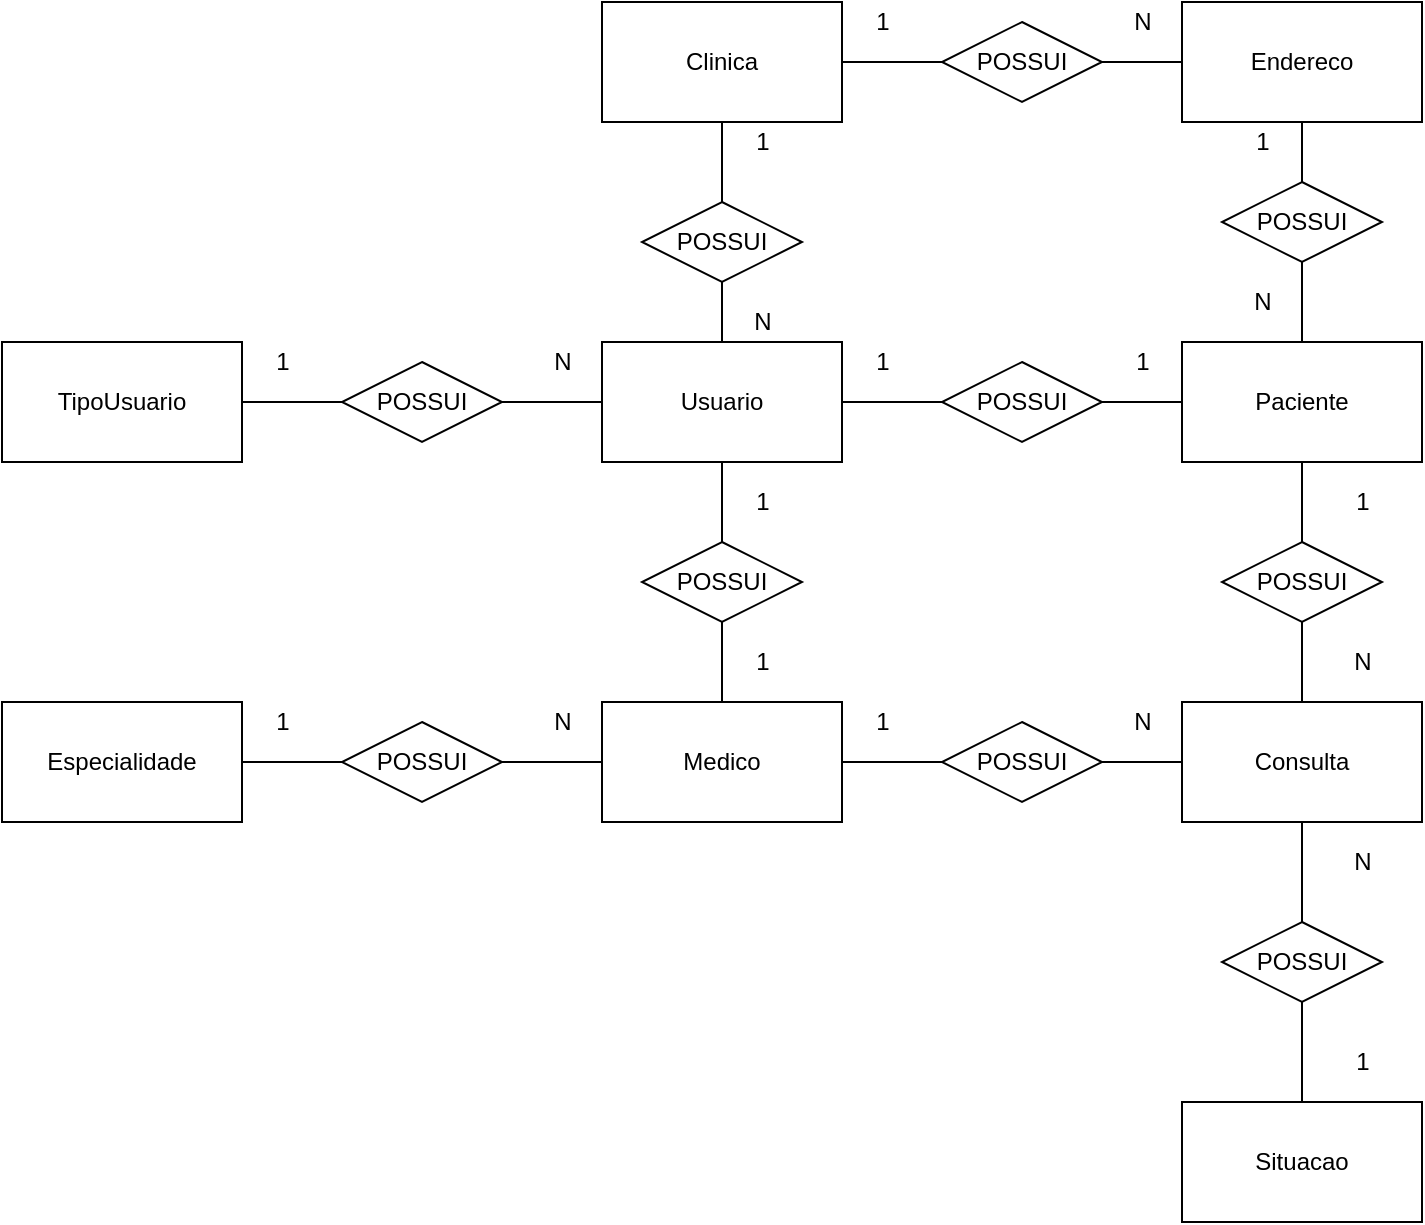 <mxfile version="12.9.14" type="device" pages="2"><diagram id="K48aJAvUoYO4O04PB2SY" name="Conceitual"><mxGraphModel dx="868" dy="450" grid="1" gridSize="10" guides="1" tooltips="1" connect="1" arrows="1" fold="1" page="1" pageScale="1" pageWidth="827" pageHeight="1169" math="0" shadow="0"><root><mxCell id="0"/><mxCell id="1" parent="0"/><mxCell id="3kRGcRhgPBOJPUCJjJ43-25" value="" style="edgeStyle=orthogonalEdgeStyle;rounded=0;orthogonalLoop=1;jettySize=auto;html=1;endArrow=none;endFill=0;" parent="1" source="UtVYDfnkiscIZYgekCT1-1" target="3kRGcRhgPBOJPUCJjJ43-24" edge="1"><mxGeometry relative="1" as="geometry"/></mxCell><mxCell id="UtVYDfnkiscIZYgekCT1-1" value="TipoUsuario" style="rounded=0;whiteSpace=wrap;html=1;" parent="1" vertex="1"><mxGeometry x="40" y="210" width="120" height="60" as="geometry"/></mxCell><mxCell id="3kRGcRhgPBOJPUCJjJ43-39" value="" style="edgeStyle=orthogonalEdgeStyle;rounded=0;orthogonalLoop=1;jettySize=auto;html=1;endArrow=none;endFill=0;" parent="1" source="3kRGcRhgPBOJPUCJjJ43-1" target="3kRGcRhgPBOJPUCJjJ43-38" edge="1"><mxGeometry relative="1" as="geometry"/></mxCell><mxCell id="3kRGcRhgPBOJPUCJjJ43-1" value="Paciente" style="rounded=0;whiteSpace=wrap;html=1;" parent="1" vertex="1"><mxGeometry x="630" y="210" width="120" height="60" as="geometry"/></mxCell><mxCell id="3kRGcRhgPBOJPUCJjJ43-34" value="" style="edgeStyle=orthogonalEdgeStyle;rounded=0;orthogonalLoop=1;jettySize=auto;html=1;endArrow=none;endFill=0;" parent="1" source="3kRGcRhgPBOJPUCJjJ43-2" target="3kRGcRhgPBOJPUCJjJ43-3" edge="1"><mxGeometry relative="1" as="geometry"/></mxCell><mxCell id="3kRGcRhgPBOJPUCJjJ43-36" value="" style="edgeStyle=orthogonalEdgeStyle;rounded=0;orthogonalLoop=1;jettySize=auto;html=1;endArrow=none;endFill=0;" parent="1" source="3kRGcRhgPBOJPUCJjJ43-2" target="3kRGcRhgPBOJPUCJjJ43-9" edge="1"><mxGeometry relative="1" as="geometry"/></mxCell><mxCell id="3kRGcRhgPBOJPUCJjJ43-2" value="Medico" style="rounded=0;whiteSpace=wrap;html=1;" parent="1" vertex="1"><mxGeometry x="340" y="390" width="120" height="60" as="geometry"/></mxCell><mxCell id="3kRGcRhgPBOJPUCJjJ43-35" value="" style="edgeStyle=orthogonalEdgeStyle;rounded=0;orthogonalLoop=1;jettySize=auto;html=1;endArrow=none;endFill=0;" parent="1" source="3kRGcRhgPBOJPUCJjJ43-3" target="3kRGcRhgPBOJPUCJjJ43-33" edge="1"><mxGeometry relative="1" as="geometry"/></mxCell><mxCell id="3kRGcRhgPBOJPUCJjJ43-3" value="POSSUI" style="rhombus;whiteSpace=wrap;html=1;" parent="1" vertex="1"><mxGeometry x="210" y="400" width="80" height="40" as="geometry"/></mxCell><mxCell id="3kRGcRhgPBOJPUCJjJ43-37" value="" style="edgeStyle=orthogonalEdgeStyle;rounded=0;orthogonalLoop=1;jettySize=auto;html=1;endArrow=none;endFill=0;" parent="1" source="3kRGcRhgPBOJPUCJjJ43-7" target="3kRGcRhgPBOJPUCJjJ43-9" edge="1"><mxGeometry relative="1" as="geometry"/></mxCell><mxCell id="3kRGcRhgPBOJPUCJjJ43-41" value="" style="edgeStyle=orthogonalEdgeStyle;rounded=0;orthogonalLoop=1;jettySize=auto;html=1;endArrow=none;endFill=0;" parent="1" source="3kRGcRhgPBOJPUCJjJ43-7" edge="1"><mxGeometry relative="1" as="geometry"><mxPoint x="690" y="300" as="targetPoint"/></mxGeometry></mxCell><mxCell id="vITaibtj5hEZFweblAMb-3" value="" style="edgeStyle=orthogonalEdgeStyle;rounded=0;orthogonalLoop=1;jettySize=auto;html=1;endArrow=none;endFill=0;" parent="1" source="3kRGcRhgPBOJPUCJjJ43-7" target="vITaibtj5hEZFweblAMb-2" edge="1"><mxGeometry relative="1" as="geometry"/></mxCell><mxCell id="3kRGcRhgPBOJPUCJjJ43-7" value="Consulta" style="rounded=0;whiteSpace=wrap;html=1;" parent="1" vertex="1"><mxGeometry x="630" y="390" width="120" height="60" as="geometry"/></mxCell><mxCell id="3kRGcRhgPBOJPUCJjJ43-9" value="POSSUI" style="rhombus;whiteSpace=wrap;html=1;" parent="1" vertex="1"><mxGeometry x="510" y="400" width="80" height="40" as="geometry"/></mxCell><mxCell id="3kRGcRhgPBOJPUCJjJ43-21" value="" style="edgeStyle=orthogonalEdgeStyle;rounded=0;orthogonalLoop=1;jettySize=auto;html=1;endArrow=none;endFill=0;" parent="1" source="3kRGcRhgPBOJPUCJjJ43-14" edge="1"><mxGeometry relative="1" as="geometry"><mxPoint x="400" y="130" as="targetPoint"/></mxGeometry></mxCell><mxCell id="3kRGcRhgPBOJPUCJjJ43-28" value="" style="edgeStyle=orthogonalEdgeStyle;rounded=0;orthogonalLoop=1;jettySize=auto;html=1;endArrow=none;endFill=0;" parent="1" source="3kRGcRhgPBOJPUCJjJ43-14" target="3kRGcRhgPBOJPUCJjJ43-27" edge="1"><mxGeometry relative="1" as="geometry"/></mxCell><mxCell id="3kRGcRhgPBOJPUCJjJ43-31" value="" style="edgeStyle=orthogonalEdgeStyle;rounded=0;orthogonalLoop=1;jettySize=auto;html=1;endArrow=none;endFill=0;" parent="1" source="3kRGcRhgPBOJPUCJjJ43-14" target="3kRGcRhgPBOJPUCJjJ43-30" edge="1"><mxGeometry relative="1" as="geometry"/></mxCell><mxCell id="3kRGcRhgPBOJPUCJjJ43-14" value="Usuario" style="rounded=0;whiteSpace=wrap;html=1;" parent="1" vertex="1"><mxGeometry x="340" y="210" width="120" height="60" as="geometry"/></mxCell><mxCell id="3kRGcRhgPBOJPUCJjJ43-19" value="" style="edgeStyle=orthogonalEdgeStyle;rounded=0;orthogonalLoop=1;jettySize=auto;html=1;endArrow=none;endFill=0;" parent="1" source="3kRGcRhgPBOJPUCJjJ43-15" target="3kRGcRhgPBOJPUCJjJ43-18" edge="1"><mxGeometry relative="1" as="geometry"/></mxCell><mxCell id="mLI0YstECZHMYzBbvXNO-4" value="" style="edgeStyle=orthogonalEdgeStyle;rounded=0;orthogonalLoop=1;jettySize=auto;html=1;endArrow=none;endFill=0;" parent="1" source="3kRGcRhgPBOJPUCJjJ43-15" target="mLI0YstECZHMYzBbvXNO-3" edge="1"><mxGeometry relative="1" as="geometry"/></mxCell><mxCell id="3kRGcRhgPBOJPUCJjJ43-15" value="Clinica" style="rounded=0;whiteSpace=wrap;html=1;" parent="1" vertex="1"><mxGeometry x="340" y="40" width="120" height="60" as="geometry"/></mxCell><mxCell id="3kRGcRhgPBOJPUCJjJ43-18" value="POSSUI" style="rhombus;whiteSpace=wrap;html=1;" parent="1" vertex="1"><mxGeometry x="360" y="140" width="80" height="40" as="geometry"/></mxCell><mxCell id="3kRGcRhgPBOJPUCJjJ43-22" value="1" style="text;html=1;align=center;verticalAlign=middle;resizable=0;points=[];autosize=1;" parent="1" vertex="1"><mxGeometry x="410" y="100" width="20" height="20" as="geometry"/></mxCell><mxCell id="3kRGcRhgPBOJPUCJjJ43-23" value="N" style="text;html=1;align=center;verticalAlign=middle;resizable=0;points=[];autosize=1;" parent="1" vertex="1"><mxGeometry x="410" y="190" width="20" height="20" as="geometry"/></mxCell><mxCell id="3kRGcRhgPBOJPUCJjJ43-26" value="" style="edgeStyle=orthogonalEdgeStyle;rounded=0;orthogonalLoop=1;jettySize=auto;html=1;endArrow=none;endFill=0;" parent="1" source="3kRGcRhgPBOJPUCJjJ43-24" target="3kRGcRhgPBOJPUCJjJ43-14" edge="1"><mxGeometry relative="1" as="geometry"/></mxCell><mxCell id="3kRGcRhgPBOJPUCJjJ43-24" value="POSSUI" style="rhombus;whiteSpace=wrap;html=1;" parent="1" vertex="1"><mxGeometry x="210" y="220" width="80" height="40" as="geometry"/></mxCell><mxCell id="3kRGcRhgPBOJPUCJjJ43-29" value="" style="edgeStyle=orthogonalEdgeStyle;rounded=0;orthogonalLoop=1;jettySize=auto;html=1;endArrow=none;endFill=0;" parent="1" source="3kRGcRhgPBOJPUCJjJ43-27" target="3kRGcRhgPBOJPUCJjJ43-2" edge="1"><mxGeometry relative="1" as="geometry"/></mxCell><mxCell id="3kRGcRhgPBOJPUCJjJ43-27" value="POSSUI" style="rhombus;whiteSpace=wrap;html=1;" parent="1" vertex="1"><mxGeometry x="360" y="310" width="80" height="40" as="geometry"/></mxCell><mxCell id="3kRGcRhgPBOJPUCJjJ43-32" value="" style="edgeStyle=orthogonalEdgeStyle;rounded=0;orthogonalLoop=1;jettySize=auto;html=1;endArrow=none;endFill=0;" parent="1" source="3kRGcRhgPBOJPUCJjJ43-30" target="3kRGcRhgPBOJPUCJjJ43-1" edge="1"><mxGeometry relative="1" as="geometry"/></mxCell><mxCell id="3kRGcRhgPBOJPUCJjJ43-30" value="POSSUI" style="rhombus;whiteSpace=wrap;html=1;" parent="1" vertex="1"><mxGeometry x="510" y="220" width="80" height="40" as="geometry"/></mxCell><mxCell id="3kRGcRhgPBOJPUCJjJ43-33" value="Especialidade" style="rounded=0;whiteSpace=wrap;html=1;" parent="1" vertex="1"><mxGeometry x="40" y="390" width="120" height="60" as="geometry"/></mxCell><mxCell id="3kRGcRhgPBOJPUCJjJ43-38" value="POSSUI" style="rhombus;whiteSpace=wrap;html=1;" parent="1" vertex="1"><mxGeometry x="650" y="310" width="80" height="40" as="geometry"/></mxCell><mxCell id="3kRGcRhgPBOJPUCJjJ43-42" value="1" style="text;html=1;align=center;verticalAlign=middle;resizable=0;points=[];autosize=1;" parent="1" vertex="1"><mxGeometry x="170" y="210" width="20" height="20" as="geometry"/></mxCell><mxCell id="3kRGcRhgPBOJPUCJjJ43-43" value="N" style="text;html=1;align=center;verticalAlign=middle;resizable=0;points=[];autosize=1;" parent="1" vertex="1"><mxGeometry x="310" y="210" width="20" height="20" as="geometry"/></mxCell><mxCell id="3kRGcRhgPBOJPUCJjJ43-44" value="1" style="text;html=1;align=center;verticalAlign=middle;resizable=0;points=[];autosize=1;" parent="1" vertex="1"><mxGeometry x="170" y="390" width="20" height="20" as="geometry"/></mxCell><mxCell id="3kRGcRhgPBOJPUCJjJ43-45" value="N" style="text;html=1;align=center;verticalAlign=middle;resizable=0;points=[];autosize=1;" parent="1" vertex="1"><mxGeometry x="310" y="390" width="20" height="20" as="geometry"/></mxCell><mxCell id="3kRGcRhgPBOJPUCJjJ43-46" value="1" style="text;html=1;align=center;verticalAlign=middle;resizable=0;points=[];autosize=1;" parent="1" vertex="1"><mxGeometry x="410" y="280" width="20" height="20" as="geometry"/></mxCell><mxCell id="3kRGcRhgPBOJPUCJjJ43-47" value="1" style="text;html=1;align=center;verticalAlign=middle;resizable=0;points=[];autosize=1;" parent="1" vertex="1"><mxGeometry x="600" y="210" width="20" height="20" as="geometry"/></mxCell><mxCell id="3kRGcRhgPBOJPUCJjJ43-48" value="1" style="text;html=1;align=center;verticalAlign=middle;resizable=0;points=[];autosize=1;" parent="1" vertex="1"><mxGeometry x="410" y="360" width="20" height="20" as="geometry"/></mxCell><mxCell id="3kRGcRhgPBOJPUCJjJ43-49" value="1" style="text;html=1;align=center;verticalAlign=middle;resizable=0;points=[];autosize=1;" parent="1" vertex="1"><mxGeometry x="470" y="390" width="20" height="20" as="geometry"/></mxCell><mxCell id="3kRGcRhgPBOJPUCJjJ43-50" value="N" style="text;html=1;align=center;verticalAlign=middle;resizable=0;points=[];autosize=1;" parent="1" vertex="1"><mxGeometry x="600" y="390" width="20" height="20" as="geometry"/></mxCell><mxCell id="3kRGcRhgPBOJPUCJjJ43-51" value="1" style="text;html=1;align=center;verticalAlign=middle;resizable=0;points=[];autosize=1;" parent="1" vertex="1"><mxGeometry x="470" y="210" width="20" height="20" as="geometry"/></mxCell><mxCell id="3kRGcRhgPBOJPUCJjJ43-52" value="1" style="text;html=1;align=center;verticalAlign=middle;resizable=0;points=[];autosize=1;" parent="1" vertex="1"><mxGeometry x="710" y="280" width="20" height="20" as="geometry"/></mxCell><mxCell id="3kRGcRhgPBOJPUCJjJ43-53" value="N" style="text;html=1;align=center;verticalAlign=middle;resizable=0;points=[];autosize=1;" parent="1" vertex="1"><mxGeometry x="710" y="360" width="20" height="20" as="geometry"/></mxCell><mxCell id="vITaibtj5hEZFweblAMb-1" value="Situacao" style="rounded=0;whiteSpace=wrap;html=1;" parent="1" vertex="1"><mxGeometry x="630" y="590" width="120" height="60" as="geometry"/></mxCell><mxCell id="vITaibtj5hEZFweblAMb-4" value="" style="edgeStyle=orthogonalEdgeStyle;rounded=0;orthogonalLoop=1;jettySize=auto;html=1;endArrow=none;endFill=0;" parent="1" source="vITaibtj5hEZFweblAMb-2" target="vITaibtj5hEZFweblAMb-1" edge="1"><mxGeometry relative="1" as="geometry"/></mxCell><mxCell id="vITaibtj5hEZFweblAMb-2" value="POSSUI" style="rhombus;whiteSpace=wrap;html=1;" parent="1" vertex="1"><mxGeometry x="650" y="500" width="80" height="40" as="geometry"/></mxCell><mxCell id="vITaibtj5hEZFweblAMb-5" value="1" style="text;html=1;align=center;verticalAlign=middle;resizable=0;points=[];autosize=1;" parent="1" vertex="1"><mxGeometry x="710" y="560" width="20" height="20" as="geometry"/></mxCell><mxCell id="vITaibtj5hEZFweblAMb-6" value="N" style="text;html=1;align=center;verticalAlign=middle;resizable=0;points=[];autosize=1;" parent="1" vertex="1"><mxGeometry x="710" y="460" width="20" height="20" as="geometry"/></mxCell><mxCell id="mLI0YstECZHMYzBbvXNO-5" value="" style="edgeStyle=orthogonalEdgeStyle;rounded=0;orthogonalLoop=1;jettySize=auto;html=1;endArrow=none;endFill=0;" parent="1" source="mLI0YstECZHMYzBbvXNO-1" target="mLI0YstECZHMYzBbvXNO-3" edge="1"><mxGeometry relative="1" as="geometry"/></mxCell><mxCell id="mLI0YstECZHMYzBbvXNO-7" value="" style="edgeStyle=orthogonalEdgeStyle;rounded=0;orthogonalLoop=1;jettySize=auto;html=1;endArrow=none;endFill=0;" parent="1" source="mLI0YstECZHMYzBbvXNO-1" edge="1"><mxGeometry relative="1" as="geometry"><mxPoint x="690" y="180" as="targetPoint"/></mxGeometry></mxCell><mxCell id="mLI0YstECZHMYzBbvXNO-1" value="Endereco" style="rounded=0;whiteSpace=wrap;html=1;" parent="1" vertex="1"><mxGeometry x="630" y="40" width="120" height="60" as="geometry"/></mxCell><mxCell id="mLI0YstECZHMYzBbvXNO-8" value="" style="edgeStyle=orthogonalEdgeStyle;rounded=0;orthogonalLoop=1;jettySize=auto;html=1;endArrow=none;endFill=0;" parent="1" source="mLI0YstECZHMYzBbvXNO-2" target="3kRGcRhgPBOJPUCJjJ43-1" edge="1"><mxGeometry relative="1" as="geometry"/></mxCell><mxCell id="mLI0YstECZHMYzBbvXNO-2" value="POSSUI" style="rhombus;whiteSpace=wrap;html=1;" parent="1" vertex="1"><mxGeometry x="650" y="130" width="80" height="40" as="geometry"/></mxCell><mxCell id="mLI0YstECZHMYzBbvXNO-3" value="POSSUI" style="rhombus;whiteSpace=wrap;html=1;" parent="1" vertex="1"><mxGeometry x="510" y="50" width="80" height="40" as="geometry"/></mxCell><mxCell id="mLI0YstECZHMYzBbvXNO-9" value="1" style="text;html=1;align=center;verticalAlign=middle;resizable=0;points=[];autosize=1;" parent="1" vertex="1"><mxGeometry x="470" y="40" width="20" height="20" as="geometry"/></mxCell><mxCell id="mLI0YstECZHMYzBbvXNO-10" value="N" style="text;html=1;align=center;verticalAlign=middle;resizable=0;points=[];autosize=1;" parent="1" vertex="1"><mxGeometry x="600" y="40" width="20" height="20" as="geometry"/></mxCell><mxCell id="mLI0YstECZHMYzBbvXNO-11" value="1" style="text;html=1;align=center;verticalAlign=middle;resizable=0;points=[];autosize=1;" parent="1" vertex="1"><mxGeometry x="660" y="100" width="20" height="20" as="geometry"/></mxCell><mxCell id="mLI0YstECZHMYzBbvXNO-12" value="N" style="text;html=1;align=center;verticalAlign=middle;resizable=0;points=[];autosize=1;" parent="1" vertex="1"><mxGeometry x="660" y="180" width="20" height="20" as="geometry"/></mxCell></root></mxGraphModel></diagram><diagram id="8m7ZlfTtqjZyplbw3wI1" name="Logico"><mxGraphModel dx="868" dy="450" grid="1" gridSize="10" guides="1" tooltips="1" connect="1" arrows="1" fold="1" page="1" pageScale="1" pageWidth="827" pageHeight="1169" math="0" shadow="0"><root><mxCell id="Yp0lkt85vlOk4beEO4SD-0"/><mxCell id="Yp0lkt85vlOk4beEO4SD-1" parent="Yp0lkt85vlOk4beEO4SD-0"/><mxCell id="Yp0lkt85vlOk4beEO4SD-2" value="TipoUsuario" style="swimlane;fontStyle=0;childLayout=stackLayout;horizontal=1;startSize=26;fillColor=#e0e0e0;horizontalStack=0;resizeParent=1;resizeParentMax=0;resizeLast=0;collapsible=1;marginBottom=0;swimlaneFillColor=#ffffff;align=center;fontSize=14;" parent="Yp0lkt85vlOk4beEO4SD-1" vertex="1"><mxGeometry x="40" y="80" width="186.88" height="92" as="geometry"/></mxCell><mxCell id="Yp0lkt85vlOk4beEO4SD-3" value="IdTipoUsuario (int)" style="shape=partialRectangle;top=0;left=0;right=0;bottom=1;align=left;verticalAlign=middle;fillColor=none;spacingLeft=34;spacingRight=4;overflow=hidden;rotatable=0;points=[[0,0.5],[1,0.5]];portConstraint=eastwest;dropTarget=0;fontStyle=5;fontSize=12;" parent="Yp0lkt85vlOk4beEO4SD-2" vertex="1"><mxGeometry y="26" width="186.88" height="30" as="geometry"/></mxCell><mxCell id="Yp0lkt85vlOk4beEO4SD-4" value="PK" style="shape=partialRectangle;top=0;left=0;bottom=0;fillColor=none;align=left;verticalAlign=middle;spacingLeft=4;spacingRight=4;overflow=hidden;rotatable=0;points=[];portConstraint=eastwest;part=1;fontSize=12;" parent="Yp0lkt85vlOk4beEO4SD-3" vertex="1" connectable="0"><mxGeometry width="30" height="30" as="geometry"/></mxCell><mxCell id="Yp0lkt85vlOk4beEO4SD-5" value="TituloTipoUsuario (varchar)" style="shape=partialRectangle;top=0;left=0;right=0;bottom=0;align=left;verticalAlign=top;fillColor=none;spacingLeft=34;spacingRight=4;overflow=hidden;rotatable=0;points=[[0,0.5],[1,0.5]];portConstraint=eastwest;dropTarget=0;fontSize=12;" parent="Yp0lkt85vlOk4beEO4SD-2" vertex="1"><mxGeometry y="56" width="186.88" height="26" as="geometry"/></mxCell><mxCell id="Yp0lkt85vlOk4beEO4SD-6" value="" style="shape=partialRectangle;top=0;left=0;bottom=0;fillColor=none;align=left;verticalAlign=top;spacingLeft=4;spacingRight=4;overflow=hidden;rotatable=0;points=[];portConstraint=eastwest;part=1;fontSize=12;" parent="Yp0lkt85vlOk4beEO4SD-5" vertex="1" connectable="0"><mxGeometry width="30" height="26" as="geometry"/></mxCell><mxCell id="Yp0lkt85vlOk4beEO4SD-11" value="" style="shape=partialRectangle;top=0;left=0;right=0;bottom=0;align=left;verticalAlign=top;fillColor=none;spacingLeft=34;spacingRight=4;overflow=hidden;rotatable=0;points=[[0,0.5],[1,0.5]];portConstraint=eastwest;dropTarget=0;fontSize=12;" parent="Yp0lkt85vlOk4beEO4SD-2" vertex="1"><mxGeometry y="82" width="186.88" height="10" as="geometry"/></mxCell><mxCell id="Yp0lkt85vlOk4beEO4SD-12" value="" style="shape=partialRectangle;top=0;left=0;bottom=0;fillColor=none;align=left;verticalAlign=top;spacingLeft=4;spacingRight=4;overflow=hidden;rotatable=0;points=[];portConstraint=eastwest;part=1;fontSize=12;" parent="Yp0lkt85vlOk4beEO4SD-11" vertex="1" connectable="0"><mxGeometry width="30" height="10" as="geometry"/></mxCell><mxCell id="Yp0lkt85vlOk4beEO4SD-46" value="Usuario" style="swimlane;fontStyle=0;childLayout=stackLayout;horizontal=1;startSize=26;fillColor=#e0e0e0;horizontalStack=0;resizeParent=1;resizeParentMax=0;resizeLast=0;collapsible=1;marginBottom=0;swimlaneFillColor=#ffffff;align=center;fontSize=14;" parent="Yp0lkt85vlOk4beEO4SD-1" vertex="1"><mxGeometry x="306" y="80" width="213.12" height="168" as="geometry"/></mxCell><mxCell id="Yp0lkt85vlOk4beEO4SD-47" value="IdUsuario (int)" style="shape=partialRectangle;top=0;left=0;right=0;bottom=0;align=left;verticalAlign=middle;fillColor=none;spacingLeft=60;spacingRight=4;overflow=hidden;rotatable=0;points=[[0,0.5],[1,0.5]];portConstraint=eastwest;dropTarget=0;fontStyle=5;fontSize=12;" parent="Yp0lkt85vlOk4beEO4SD-46" vertex="1"><mxGeometry y="26" width="213.12" height="30" as="geometry"/></mxCell><mxCell id="Yp0lkt85vlOk4beEO4SD-48" value="PK" style="shape=partialRectangle;fontStyle=1;top=0;left=0;bottom=0;fillColor=none;align=left;verticalAlign=middle;spacingLeft=4;spacingRight=4;overflow=hidden;rotatable=0;points=[];portConstraint=eastwest;part=1;fontSize=12;" parent="Yp0lkt85vlOk4beEO4SD-47" vertex="1" connectable="0"><mxGeometry width="56" height="30" as="geometry"/></mxCell><mxCell id="ooG2IVVzvR_msFpsdlKe-24" value="IdTipoUsuario (int)" style="shape=partialRectangle;top=0;left=0;right=0;bottom=0;align=left;verticalAlign=middle;fillColor=none;spacingLeft=60;spacingRight=4;overflow=hidden;rotatable=0;points=[[0,0.5],[1,0.5]];portConstraint=eastwest;dropTarget=0;fontStyle=5;fontSize=12;" parent="Yp0lkt85vlOk4beEO4SD-46" vertex="1"><mxGeometry y="56" width="213.12" height="30" as="geometry"/></mxCell><mxCell id="ooG2IVVzvR_msFpsdlKe-25" value="FK1" style="shape=partialRectangle;fontStyle=1;top=0;left=0;bottom=0;fillColor=none;align=left;verticalAlign=middle;spacingLeft=4;spacingRight=4;overflow=hidden;rotatable=0;points=[];portConstraint=eastwest;part=1;fontSize=12;" parent="ooG2IVVzvR_msFpsdlKe-24" vertex="1" connectable="0"><mxGeometry width="56" height="30" as="geometry"/></mxCell><mxCell id="Yp0lkt85vlOk4beEO4SD-49" value="IdClinica (int)" style="shape=partialRectangle;top=0;left=0;right=0;bottom=1;align=left;verticalAlign=middle;fillColor=none;spacingLeft=60;spacingRight=4;overflow=hidden;rotatable=0;points=[[0,0.5],[1,0.5]];portConstraint=eastwest;dropTarget=0;fontStyle=5;fontSize=12;" parent="Yp0lkt85vlOk4beEO4SD-46" vertex="1"><mxGeometry y="86" width="213.12" height="30" as="geometry"/></mxCell><mxCell id="Yp0lkt85vlOk4beEO4SD-50" value="FK2" style="shape=partialRectangle;fontStyle=1;top=0;left=0;bottom=0;fillColor=none;align=left;verticalAlign=middle;spacingLeft=4;spacingRight=4;overflow=hidden;rotatable=0;points=[];portConstraint=eastwest;part=1;fontSize=12;" parent="Yp0lkt85vlOk4beEO4SD-49" vertex="1" connectable="0"><mxGeometry width="56" height="30" as="geometry"/></mxCell><mxCell id="Yp0lkt85vlOk4beEO4SD-55" value="Email (varchar)" style="shape=partialRectangle;top=0;left=0;right=0;bottom=0;align=left;verticalAlign=top;fillColor=none;spacingLeft=60;spacingRight=4;overflow=hidden;rotatable=0;points=[[0,0.5],[1,0.5]];portConstraint=eastwest;dropTarget=0;fontSize=12;" parent="Yp0lkt85vlOk4beEO4SD-46" vertex="1"><mxGeometry y="116" width="213.12" height="26" as="geometry"/></mxCell><mxCell id="Yp0lkt85vlOk4beEO4SD-56" value="" style="shape=partialRectangle;top=0;left=0;bottom=0;fillColor=none;align=left;verticalAlign=top;spacingLeft=4;spacingRight=4;overflow=hidden;rotatable=0;points=[];portConstraint=eastwest;part=1;fontSize=12;" parent="Yp0lkt85vlOk4beEO4SD-55" vertex="1" connectable="0"><mxGeometry width="56" height="26" as="geometry"/></mxCell><mxCell id="Yp0lkt85vlOk4beEO4SD-53" value="Senha (varchar)" style="shape=partialRectangle;top=0;left=0;right=0;bottom=0;align=left;verticalAlign=top;fillColor=none;spacingLeft=60;spacingRight=4;overflow=hidden;rotatable=0;points=[[0,0.5],[1,0.5]];portConstraint=eastwest;dropTarget=0;fontSize=12;" parent="Yp0lkt85vlOk4beEO4SD-46" vertex="1"><mxGeometry y="142" width="213.12" height="26" as="geometry"/></mxCell><mxCell id="Yp0lkt85vlOk4beEO4SD-54" value="" style="shape=partialRectangle;top=0;left=0;bottom=0;fillColor=none;align=left;verticalAlign=top;spacingLeft=4;spacingRight=4;overflow=hidden;rotatable=0;points=[];portConstraint=eastwest;part=1;fontSize=12;" parent="Yp0lkt85vlOk4beEO4SD-53" vertex="1" connectable="0"><mxGeometry width="56" height="26" as="geometry"/></mxCell><mxCell id="hKUwpbp_C79dILSOUaph-6" value="Clinica" style="swimlane;fontStyle=0;childLayout=stackLayout;horizontal=1;startSize=26;fillColor=#e0e0e0;horizontalStack=0;resizeParent=1;resizeParentMax=0;resizeLast=0;collapsible=1;marginBottom=0;swimlaneFillColor=#ffffff;align=center;fontSize=14;" vertex="1" parent="Yp0lkt85vlOk4beEO4SD-1"><mxGeometry x="588.44" y="68.5" width="230" height="217" as="geometry"/></mxCell><mxCell id="hKUwpbp_C79dILSOUaph-7" value="IdClinica (int)" style="shape=partialRectangle;top=0;left=0;right=0;bottom=0;align=left;verticalAlign=middle;fillColor=none;spacingLeft=60;spacingRight=4;overflow=hidden;rotatable=0;points=[[0,0.5],[1,0.5]];portConstraint=eastwest;dropTarget=0;fontStyle=5;fontSize=12;" vertex="1" parent="hKUwpbp_C79dILSOUaph-6"><mxGeometry y="26" width="230" height="31" as="geometry"/></mxCell><mxCell id="hKUwpbp_C79dILSOUaph-8" value="PK" style="shape=partialRectangle;fontStyle=1;top=0;left=0;bottom=0;fillColor=none;align=left;verticalAlign=middle;spacingLeft=4;spacingRight=4;overflow=hidden;rotatable=0;points=[];portConstraint=eastwest;part=1;fontSize=12;" vertex="1" connectable="0" parent="hKUwpbp_C79dILSOUaph-7"><mxGeometry width="56" height="30" as="geometry"/></mxCell><mxCell id="hKUwpbp_C79dILSOUaph-11" value="IdEndereco (int)" style="shape=partialRectangle;top=0;left=0;right=0;bottom=1;align=left;verticalAlign=middle;fillColor=none;spacingLeft=60;spacingRight=4;overflow=hidden;rotatable=0;points=[[0,0.5],[1,0.5]];portConstraint=eastwest;dropTarget=0;fontStyle=5;fontSize=12;" vertex="1" parent="hKUwpbp_C79dILSOUaph-6"><mxGeometry y="57" width="230" height="30" as="geometry"/></mxCell><mxCell id="hKUwpbp_C79dILSOUaph-12" value="FK1" style="shape=partialRectangle;fontStyle=1;top=0;left=0;bottom=0;fillColor=none;align=left;verticalAlign=middle;spacingLeft=4;spacingRight=4;overflow=hidden;rotatable=0;points=[];portConstraint=eastwest;part=1;fontSize=12;" vertex="1" connectable="0" parent="hKUwpbp_C79dILSOUaph-11"><mxGeometry width="56" height="30" as="geometry"/></mxCell><mxCell id="hKUwpbp_C79dILSOUaph-13" value="CNPJ (varchar)" style="shape=partialRectangle;top=0;left=0;right=0;bottom=0;align=left;verticalAlign=top;fillColor=none;spacingLeft=60;spacingRight=4;overflow=hidden;rotatable=0;points=[[0,0.5],[1,0.5]];portConstraint=eastwest;dropTarget=0;fontSize=12;" vertex="1" parent="hKUwpbp_C79dILSOUaph-6"><mxGeometry y="87" width="230" height="26" as="geometry"/></mxCell><mxCell id="hKUwpbp_C79dILSOUaph-14" value="" style="shape=partialRectangle;top=0;left=0;bottom=0;fillColor=none;align=left;verticalAlign=top;spacingLeft=4;spacingRight=4;overflow=hidden;rotatable=0;points=[];portConstraint=eastwest;part=1;fontSize=12;" vertex="1" connectable="0" parent="hKUwpbp_C79dILSOUaph-13"><mxGeometry width="56" height="26" as="geometry"/></mxCell><mxCell id="hKUwpbp_C79dILSOUaph-15" value="NomeFantasia (varchar)" style="shape=partialRectangle;top=0;left=0;right=0;bottom=0;align=left;verticalAlign=top;fillColor=none;spacingLeft=60;spacingRight=4;overflow=hidden;rotatable=0;points=[[0,0.5],[1,0.5]];portConstraint=eastwest;dropTarget=0;fontSize=12;" vertex="1" parent="hKUwpbp_C79dILSOUaph-6"><mxGeometry y="113" width="230" height="26" as="geometry"/></mxCell><mxCell id="hKUwpbp_C79dILSOUaph-16" value="" style="shape=partialRectangle;top=0;left=0;bottom=0;fillColor=none;align=left;verticalAlign=top;spacingLeft=4;spacingRight=4;overflow=hidden;rotatable=0;points=[];portConstraint=eastwest;part=1;fontSize=12;" vertex="1" connectable="0" parent="hKUwpbp_C79dILSOUaph-15"><mxGeometry width="56" height="26" as="geometry"/></mxCell><mxCell id="hKUwpbp_C79dILSOUaph-17" value="RazaoSocial (varchar)" style="shape=partialRectangle;top=0;left=0;right=0;bottom=0;align=left;verticalAlign=top;fillColor=none;spacingLeft=60;spacingRight=4;overflow=hidden;rotatable=0;points=[[0,0.5],[1,0.5]];portConstraint=eastwest;dropTarget=0;fontSize=12;" vertex="1" parent="hKUwpbp_C79dILSOUaph-6"><mxGeometry y="139" width="230" height="26" as="geometry"/></mxCell><mxCell id="hKUwpbp_C79dILSOUaph-18" value="" style="shape=partialRectangle;top=0;left=0;bottom=0;fillColor=none;align=left;verticalAlign=top;spacingLeft=4;spacingRight=4;overflow=hidden;rotatable=0;points=[];portConstraint=eastwest;part=1;fontSize=12;" vertex="1" connectable="0" parent="hKUwpbp_C79dILSOUaph-17"><mxGeometry width="56" height="26" as="geometry"/></mxCell><mxCell id="idfJ_gC6rKhfdGRjE_DZ-4" value="HorarioAbertura (varchar)" style="shape=partialRectangle;top=0;left=0;right=0;bottom=0;align=left;verticalAlign=top;fillColor=none;spacingLeft=60;spacingRight=4;overflow=hidden;rotatable=0;points=[[0,0.5],[1,0.5]];portConstraint=eastwest;dropTarget=0;fontSize=12;" vertex="1" parent="hKUwpbp_C79dILSOUaph-6"><mxGeometry y="165" width="230" height="26" as="geometry"/></mxCell><mxCell id="idfJ_gC6rKhfdGRjE_DZ-5" value="" style="shape=partialRectangle;top=0;left=0;bottom=0;fillColor=none;align=left;verticalAlign=top;spacingLeft=4;spacingRight=4;overflow=hidden;rotatable=0;points=[];portConstraint=eastwest;part=1;fontSize=12;" vertex="1" connectable="0" parent="idfJ_gC6rKhfdGRjE_DZ-4"><mxGeometry width="56" height="26" as="geometry"/></mxCell><mxCell id="hKUwpbp_C79dILSOUaph-19" value="HorarioFechamento (varchar)" style="shape=partialRectangle;top=0;left=0;right=0;bottom=0;align=left;verticalAlign=top;fillColor=none;spacingLeft=60;spacingRight=4;overflow=hidden;rotatable=0;points=[[0,0.5],[1,0.5]];portConstraint=eastwest;dropTarget=0;fontSize=12;" vertex="1" parent="hKUwpbp_C79dILSOUaph-6"><mxGeometry y="191" width="230" height="26" as="geometry"/></mxCell><mxCell id="hKUwpbp_C79dILSOUaph-20" value="" style="shape=partialRectangle;top=0;left=0;bottom=0;fillColor=none;align=left;verticalAlign=top;spacingLeft=4;spacingRight=4;overflow=hidden;rotatable=0;points=[];portConstraint=eastwest;part=1;fontSize=12;" vertex="1" connectable="0" parent="hKUwpbp_C79dILSOUaph-19"><mxGeometry width="56" height="26" as="geometry"/></mxCell><mxCell id="Q01s0XS3f98cwV52Ehyt-0" value="" style="edgeStyle=entityRelationEdgeStyle;fontSize=12;html=1;endArrow=ERoneToMany;" parent="Yp0lkt85vlOk4beEO4SD-1" source="Yp0lkt85vlOk4beEO4SD-3" target="ooG2IVVzvR_msFpsdlKe-24" edge="1"><mxGeometry width="100" height="100" relative="1" as="geometry"><mxPoint x="140" y="710" as="sourcePoint"/><mxPoint x="240" y="610" as="targetPoint"/></mxGeometry></mxCell><mxCell id="U17VjzhLiKaqugGSF32_-0" value="" style="edgeStyle=entityRelationEdgeStyle;fontSize=12;html=1;endArrow=ERoneToMany;" parent="Yp0lkt85vlOk4beEO4SD-1" source="hKUwpbp_C79dILSOUaph-7" target="Yp0lkt85vlOk4beEO4SD-49" edge="1"><mxGeometry width="100" height="100" relative="1" as="geometry"><mxPoint x="590" y="111" as="sourcePoint"/><mxPoint x="740" y="490" as="targetPoint"/></mxGeometry></mxCell><mxCell id="U17VjzhLiKaqugGSF32_-1" value="" style="edgeStyle=entityRelationEdgeStyle;fontSize=12;html=1;endArrow=ERmandOne;startArrow=ERmandOne;" parent="Yp0lkt85vlOk4beEO4SD-1" source="Yp0lkt85vlOk4beEO4SD-47" target="Yp0lkt85vlOk4beEO4SD-76" edge="1"><mxGeometry width="100" height="100" relative="1" as="geometry"><mxPoint x="270" y="590" as="sourcePoint"/><mxPoint x="370" y="490" as="targetPoint"/></mxGeometry></mxCell><mxCell id="U17VjzhLiKaqugGSF32_-2" value="" style="edgeStyle=entityRelationEdgeStyle;fontSize=12;html=1;endArrow=ERmandOne;startArrow=ERmandOne;" parent="Yp0lkt85vlOk4beEO4SD-1" source="hKUwpbp_C79dILSOUaph-2" target="Yp0lkt85vlOk4beEO4SD-47" edge="1"><mxGeometry width="100" height="100" relative="1" as="geometry"><mxPoint x="220" y="690" as="sourcePoint"/><mxPoint x="320" y="590" as="targetPoint"/></mxGeometry></mxCell><mxCell id="Iah4EacLkapTxKRFBZj5-0" value="" style="edgeStyle=entityRelationEdgeStyle;fontSize=12;html=1;endArrow=ERoneToMany;" parent="Yp0lkt85vlOk4beEO4SD-1" source="Yp0lkt85vlOk4beEO4SD-14" target="Yp0lkt85vlOk4beEO4SD-64" edge="1"><mxGeometry width="100" height="100" relative="1" as="geometry"><mxPoint x="670" y="620" as="sourcePoint"/><mxPoint x="770" y="520" as="targetPoint"/></mxGeometry></mxCell><mxCell id="PURq2DNshvu2euN7ynnw-0" value="" style="edgeStyle=entityRelationEdgeStyle;fontSize=12;html=1;endArrow=ERoneToMany;" parent="Yp0lkt85vlOk4beEO4SD-1" source="Yp0lkt85vlOk4beEO4SD-62" target="Yp0lkt85vlOk4beEO4SD-81" edge="1"><mxGeometry width="100" height="100" relative="1" as="geometry"><mxPoint x="200" y="700" as="sourcePoint"/><mxPoint x="300" y="600" as="targetPoint"/></mxGeometry></mxCell><mxCell id="PURq2DNshvu2euN7ynnw-1" value="" style="edgeStyle=entityRelationEdgeStyle;fontSize=12;html=1;endArrow=ERoneToMany;" parent="Yp0lkt85vlOk4beEO4SD-1" source="ooG2IVVzvR_msFpsdlKe-9" target="1bHYKniGf0sbxo1f4uUs-8" edge="1"><mxGeometry width="100" height="100" relative="1" as="geometry"><mxPoint x="190" y="710" as="sourcePoint"/><mxPoint x="290" y="610" as="targetPoint"/></mxGeometry></mxCell><mxCell id="1bHYKniGf0sbxo1f4uUs-10" value="" style="edgeStyle=entityRelationEdgeStyle;fontSize=12;html=1;endArrow=ERoneToMany;" parent="Yp0lkt85vlOk4beEO4SD-1" source="1bHYKniGf0sbxo1f4uUs-1" target="Yp0lkt85vlOk4beEO4SD-83" edge="1"><mxGeometry width="100" height="100" relative="1" as="geometry"><mxPoint x="160" y="840" as="sourcePoint"/><mxPoint x="260" y="740" as="targetPoint"/></mxGeometry></mxCell><mxCell id="ooG2IVVzvR_msFpsdlKe-8" value="Paciente" style="swimlane;fontStyle=0;childLayout=stackLayout;horizontal=1;startSize=26;fillColor=#e0e0e0;horizontalStack=0;resizeParent=1;resizeParentMax=0;resizeLast=0;collapsible=1;marginBottom=0;swimlaneFillColor=#ffffff;align=center;fontSize=14;" parent="Yp0lkt85vlOk4beEO4SD-1" vertex="1"><mxGeometry x="588.44" y="300" width="230" height="248" as="geometry"/></mxCell><mxCell id="ooG2IVVzvR_msFpsdlKe-9" value="IdPaciente (int)" style="shape=partialRectangle;top=0;left=0;right=0;bottom=0;align=left;verticalAlign=middle;fillColor=none;spacingLeft=60;spacingRight=4;overflow=hidden;rotatable=0;points=[[0,0.5],[1,0.5]];portConstraint=eastwest;dropTarget=0;fontStyle=5;fontSize=12;" parent="ooG2IVVzvR_msFpsdlKe-8" vertex="1"><mxGeometry y="26" width="230" height="31" as="geometry"/></mxCell><mxCell id="ooG2IVVzvR_msFpsdlKe-10" value="PK" style="shape=partialRectangle;fontStyle=1;top=0;left=0;bottom=0;fillColor=none;align=left;verticalAlign=middle;spacingLeft=4;spacingRight=4;overflow=hidden;rotatable=0;points=[];portConstraint=eastwest;part=1;fontSize=12;" parent="ooG2IVVzvR_msFpsdlKe-9" vertex="1" connectable="0"><mxGeometry width="56" height="30" as="geometry"/></mxCell><mxCell id="hKUwpbp_C79dILSOUaph-2" value="IdUsuario (int)" style="shape=partialRectangle;top=0;left=0;right=0;bottom=0;align=left;verticalAlign=middle;fillColor=none;spacingLeft=60;spacingRight=4;overflow=hidden;rotatable=0;points=[[0,0.5],[1,0.5]];portConstraint=eastwest;dropTarget=0;fontStyle=5;fontSize=12;" vertex="1" parent="ooG2IVVzvR_msFpsdlKe-8"><mxGeometry y="57" width="230" height="31" as="geometry"/></mxCell><mxCell id="hKUwpbp_C79dILSOUaph-3" value="FK1" style="shape=partialRectangle;fontStyle=1;top=0;left=0;bottom=0;fillColor=none;align=left;verticalAlign=middle;spacingLeft=4;spacingRight=4;overflow=hidden;rotatable=0;points=[];portConstraint=eastwest;part=1;fontSize=12;" vertex="1" connectable="0" parent="hKUwpbp_C79dILSOUaph-2"><mxGeometry width="56" height="30" as="geometry"/></mxCell><mxCell id="ooG2IVVzvR_msFpsdlKe-11" value="IdEndereco (int)" style="shape=partialRectangle;top=0;left=0;right=0;bottom=1;align=left;verticalAlign=middle;fillColor=none;spacingLeft=60;spacingRight=4;overflow=hidden;rotatable=0;points=[[0,0.5],[1,0.5]];portConstraint=eastwest;dropTarget=0;fontStyle=5;fontSize=12;" parent="ooG2IVVzvR_msFpsdlKe-8" vertex="1"><mxGeometry y="88" width="230" height="30" as="geometry"/></mxCell><mxCell id="ooG2IVVzvR_msFpsdlKe-12" value="FK2" style="shape=partialRectangle;fontStyle=1;top=0;left=0;bottom=0;fillColor=none;align=left;verticalAlign=middle;spacingLeft=4;spacingRight=4;overflow=hidden;rotatable=0;points=[];portConstraint=eastwest;part=1;fontSize=12;" parent="ooG2IVVzvR_msFpsdlKe-11" vertex="1" connectable="0"><mxGeometry width="56" height="30" as="geometry"/></mxCell><mxCell id="ooG2IVVzvR_msFpsdlKe-13" value="NomePaciente (Text)" style="shape=partialRectangle;top=0;left=0;right=0;bottom=0;align=left;verticalAlign=top;fillColor=none;spacingLeft=60;spacingRight=4;overflow=hidden;rotatable=0;points=[[0,0.5],[1,0.5]];portConstraint=eastwest;dropTarget=0;fontSize=12;" parent="ooG2IVVzvR_msFpsdlKe-8" vertex="1"><mxGeometry y="118" width="230" height="26" as="geometry"/></mxCell><mxCell id="ooG2IVVzvR_msFpsdlKe-14" value="" style="shape=partialRectangle;top=0;left=0;bottom=0;fillColor=none;align=left;verticalAlign=top;spacingLeft=4;spacingRight=4;overflow=hidden;rotatable=0;points=[];portConstraint=eastwest;part=1;fontSize=12;" parent="ooG2IVVzvR_msFpsdlKe-13" vertex="1" connectable="0"><mxGeometry width="56" height="26" as="geometry"/></mxCell><mxCell id="ooG2IVVzvR_msFpsdlKe-15" value="RG (varchar)" style="shape=partialRectangle;top=0;left=0;right=0;bottom=0;align=left;verticalAlign=top;fillColor=none;spacingLeft=60;spacingRight=4;overflow=hidden;rotatable=0;points=[[0,0.5],[1,0.5]];portConstraint=eastwest;dropTarget=0;fontSize=12;" parent="ooG2IVVzvR_msFpsdlKe-8" vertex="1"><mxGeometry y="144" width="230" height="26" as="geometry"/></mxCell><mxCell id="ooG2IVVzvR_msFpsdlKe-16" value="" style="shape=partialRectangle;top=0;left=0;bottom=0;fillColor=none;align=left;verticalAlign=top;spacingLeft=4;spacingRight=4;overflow=hidden;rotatable=0;points=[];portConstraint=eastwest;part=1;fontSize=12;" parent="ooG2IVVzvR_msFpsdlKe-15" vertex="1" connectable="0"><mxGeometry width="56" height="26" as="geometry"/></mxCell><mxCell id="Yo4igJHAOoCV251p7I5T-0" value="CPF (varchar)" style="shape=partialRectangle;top=0;left=0;right=0;bottom=0;align=left;verticalAlign=top;fillColor=none;spacingLeft=60;spacingRight=4;overflow=hidden;rotatable=0;points=[[0,0.5],[1,0.5]];portConstraint=eastwest;dropTarget=0;fontSize=12;" parent="ooG2IVVzvR_msFpsdlKe-8" vertex="1"><mxGeometry y="170" width="230" height="26" as="geometry"/></mxCell><mxCell id="Yo4igJHAOoCV251p7I5T-1" value="" style="shape=partialRectangle;top=0;left=0;bottom=0;fillColor=none;align=left;verticalAlign=top;spacingLeft=4;spacingRight=4;overflow=hidden;rotatable=0;points=[];portConstraint=eastwest;part=1;fontSize=12;" parent="Yo4igJHAOoCV251p7I5T-0" vertex="1" connectable="0"><mxGeometry width="56" height="26" as="geometry"/></mxCell><mxCell id="ooG2IVVzvR_msFpsdlKe-19" value="Telefone (varchar)" style="shape=partialRectangle;top=0;left=0;right=0;bottom=0;align=left;verticalAlign=top;fillColor=none;spacingLeft=60;spacingRight=4;overflow=hidden;rotatable=0;points=[[0,0.5],[1,0.5]];portConstraint=eastwest;dropTarget=0;fontSize=12;" parent="ooG2IVVzvR_msFpsdlKe-8" vertex="1"><mxGeometry y="196" width="230" height="26" as="geometry"/></mxCell><mxCell id="ooG2IVVzvR_msFpsdlKe-20" value="" style="shape=partialRectangle;top=0;left=0;bottom=0;fillColor=none;align=left;verticalAlign=top;spacingLeft=4;spacingRight=4;overflow=hidden;rotatable=0;points=[];portConstraint=eastwest;part=1;fontSize=12;" parent="ooG2IVVzvR_msFpsdlKe-19" vertex="1" connectable="0"><mxGeometry width="56" height="26" as="geometry"/></mxCell><mxCell id="ooG2IVVzvR_msFpsdlKe-21" value="DataNascimento (date)" style="shape=partialRectangle;top=0;left=0;right=0;bottom=0;align=left;verticalAlign=top;fillColor=none;spacingLeft=60;spacingRight=4;overflow=hidden;rotatable=0;points=[[0,0.5],[1,0.5]];portConstraint=eastwest;dropTarget=0;fontSize=12;" parent="ooG2IVVzvR_msFpsdlKe-8" vertex="1"><mxGeometry y="222" width="230" height="26" as="geometry"/></mxCell><mxCell id="ooG2IVVzvR_msFpsdlKe-22" value="" style="shape=partialRectangle;top=0;left=0;bottom=0;fillColor=none;align=left;verticalAlign=top;spacingLeft=4;spacingRight=4;overflow=hidden;rotatable=0;points=[];portConstraint=eastwest;part=1;fontSize=12;" parent="ooG2IVVzvR_msFpsdlKe-21" vertex="1" connectable="0"><mxGeometry width="56" height="26" as="geometry"/></mxCell><mxCell id="Yp0lkt85vlOk4beEO4SD-61" value="Medico" style="swimlane;fontStyle=0;childLayout=stackLayout;horizontal=1;startSize=26;fillColor=#e0e0e0;horizontalStack=0;resizeParent=1;resizeParentMax=0;resizeLast=0;collapsible=1;marginBottom=0;swimlaneFillColor=#ffffff;align=center;fontSize=14;" parent="Yp0lkt85vlOk4beEO4SD-1" vertex="1"><mxGeometry x="50" y="300" width="203.94" height="170" as="geometry"/></mxCell><mxCell id="Yp0lkt85vlOk4beEO4SD-62" value="IdMedico (int)" style="shape=partialRectangle;top=0;left=0;right=0;bottom=0;align=left;verticalAlign=middle;fillColor=none;spacingLeft=60;spacingRight=4;overflow=hidden;rotatable=0;points=[[0,0.5],[1,0.5]];portConstraint=eastwest;dropTarget=0;fontStyle=5;fontSize=12;" parent="Yp0lkt85vlOk4beEO4SD-61" vertex="1"><mxGeometry y="26" width="203.94" height="30" as="geometry"/></mxCell><mxCell id="Yp0lkt85vlOk4beEO4SD-63" value="PK" style="shape=partialRectangle;fontStyle=1;top=0;left=0;bottom=0;fillColor=none;align=left;verticalAlign=middle;spacingLeft=4;spacingRight=4;overflow=hidden;rotatable=0;points=[];portConstraint=eastwest;part=1;fontSize=12;" parent="Yp0lkt85vlOk4beEO4SD-62" vertex="1" connectable="0"><mxGeometry width="56" height="30" as="geometry"/></mxCell><mxCell id="Yp0lkt85vlOk4beEO4SD-76" value="IdUsuario (int)" style="shape=partialRectangle;top=0;left=0;right=0;bottom=0;align=left;verticalAlign=middle;fillColor=none;spacingLeft=60;spacingRight=4;overflow=hidden;rotatable=0;points=[[0,0.5],[1,0.5]];portConstraint=eastwest;dropTarget=0;fontStyle=5;fontSize=12;" parent="Yp0lkt85vlOk4beEO4SD-61" vertex="1"><mxGeometry y="56" width="203.94" height="30" as="geometry"/></mxCell><mxCell id="Yp0lkt85vlOk4beEO4SD-77" value="FK1" style="shape=partialRectangle;fontStyle=1;top=0;left=0;bottom=0;fillColor=none;align=left;verticalAlign=middle;spacingLeft=4;spacingRight=4;overflow=hidden;rotatable=0;points=[];portConstraint=eastwest;part=1;fontSize=12;" parent="Yp0lkt85vlOk4beEO4SD-76" vertex="1" connectable="0"><mxGeometry width="56" height="30" as="geometry"/></mxCell><mxCell id="Yp0lkt85vlOk4beEO4SD-64" value="IdEspecialidade (int)" style="shape=partialRectangle;top=0;left=0;right=0;bottom=1;align=left;verticalAlign=middle;fillColor=none;spacingLeft=60;spacingRight=4;overflow=hidden;rotatable=0;points=[[0,0.5],[1,0.5]];portConstraint=eastwest;dropTarget=0;fontStyle=5;fontSize=12;" parent="Yp0lkt85vlOk4beEO4SD-61" vertex="1"><mxGeometry y="86" width="203.94" height="30" as="geometry"/></mxCell><mxCell id="Yp0lkt85vlOk4beEO4SD-65" value="FK2" style="shape=partialRectangle;fontStyle=1;top=0;left=0;bottom=0;fillColor=none;align=left;verticalAlign=middle;spacingLeft=4;spacingRight=4;overflow=hidden;rotatable=0;points=[];portConstraint=eastwest;part=1;fontSize=12;" parent="Yp0lkt85vlOk4beEO4SD-64" vertex="1" connectable="0"><mxGeometry width="56" height="30" as="geometry"/></mxCell><mxCell id="Yp0lkt85vlOk4beEO4SD-66" value="NomeMedico (Text)" style="shape=partialRectangle;top=0;left=0;right=0;bottom=0;align=left;verticalAlign=top;fillColor=none;spacingLeft=60;spacingRight=4;overflow=hidden;rotatable=0;points=[[0,0.5],[1,0.5]];portConstraint=eastwest;dropTarget=0;fontSize=12;" parent="Yp0lkt85vlOk4beEO4SD-61" vertex="1"><mxGeometry y="116" width="203.94" height="24" as="geometry"/></mxCell><mxCell id="Yp0lkt85vlOk4beEO4SD-67" value="" style="shape=partialRectangle;top=0;left=0;bottom=0;fillColor=none;align=left;verticalAlign=top;spacingLeft=4;spacingRight=4;overflow=hidden;rotatable=0;points=[];portConstraint=eastwest;part=1;fontSize=12;" parent="Yp0lkt85vlOk4beEO4SD-66" vertex="1" connectable="0"><mxGeometry width="56" height="24.0" as="geometry"/></mxCell><mxCell id="Yo4igJHAOoCV251p7I5T-6" value="CRM (varchar)" style="shape=partialRectangle;top=0;left=0;right=0;bottom=0;align=left;verticalAlign=top;fillColor=none;spacingLeft=60;spacingRight=4;overflow=hidden;rotatable=0;points=[[0,0.5],[1,0.5]];portConstraint=eastwest;dropTarget=0;fontSize=12;" parent="Yp0lkt85vlOk4beEO4SD-61" vertex="1"><mxGeometry y="140" width="203.94" height="30" as="geometry"/></mxCell><mxCell id="Yo4igJHAOoCV251p7I5T-7" value="" style="shape=partialRectangle;top=0;left=0;bottom=0;fillColor=none;align=left;verticalAlign=top;spacingLeft=4;spacingRight=4;overflow=hidden;rotatable=0;points=[];portConstraint=eastwest;part=1;fontSize=12;" parent="Yo4igJHAOoCV251p7I5T-6" vertex="1" connectable="0"><mxGeometry width="56" height="30.0" as="geometry"/></mxCell><mxCell id="Yp0lkt85vlOk4beEO4SD-78" value="Consulta" style="swimlane;fontStyle=0;childLayout=stackLayout;horizontal=1;startSize=26;fillColor=#e0e0e0;horizontalStack=0;resizeParent=1;resizeParentMax=0;resizeLast=0;collapsible=1;marginBottom=0;swimlaneFillColor=#ffffff;align=center;fontSize=14;" parent="Yp0lkt85vlOk4beEO4SD-1" vertex="1"><mxGeometry x="307.56" y="300" width="210" height="244" as="geometry"/></mxCell><mxCell id="Yp0lkt85vlOk4beEO4SD-79" value="IdConsulta (int)" style="shape=partialRectangle;top=0;left=0;right=0;bottom=0;align=left;verticalAlign=middle;fillColor=none;spacingLeft=60;spacingRight=4;overflow=hidden;rotatable=0;points=[[0,0.5],[1,0.5]];portConstraint=eastwest;dropTarget=0;fontStyle=5;fontSize=12;" parent="Yp0lkt85vlOk4beEO4SD-78" vertex="1"><mxGeometry y="26" width="210" height="30" as="geometry"/></mxCell><mxCell id="Yp0lkt85vlOk4beEO4SD-80" value="PK" style="shape=partialRectangle;fontStyle=1;top=0;left=0;bottom=0;fillColor=none;align=left;verticalAlign=middle;spacingLeft=4;spacingRight=4;overflow=hidden;rotatable=0;points=[];portConstraint=eastwest;part=1;fontSize=12;" parent="Yp0lkt85vlOk4beEO4SD-79" vertex="1" connectable="0"><mxGeometry width="56" height="30" as="geometry"/></mxCell><mxCell id="Yp0lkt85vlOk4beEO4SD-81" value="IdMedico (int)" style="shape=partialRectangle;top=0;left=0;right=0;bottom=0;align=left;verticalAlign=middle;fillColor=none;spacingLeft=60;spacingRight=4;overflow=hidden;rotatable=0;points=[[0,0.5],[1,0.5]];portConstraint=eastwest;dropTarget=0;fontStyle=5;fontSize=12;" parent="Yp0lkt85vlOk4beEO4SD-78" vertex="1"><mxGeometry y="56" width="210" height="30" as="geometry"/></mxCell><mxCell id="Yp0lkt85vlOk4beEO4SD-82" value="FK1" style="shape=partialRectangle;fontStyle=1;top=0;left=0;bottom=0;fillColor=none;align=left;verticalAlign=middle;spacingLeft=4;spacingRight=4;overflow=hidden;rotatable=0;points=[];portConstraint=eastwest;part=1;fontSize=12;" parent="Yp0lkt85vlOk4beEO4SD-81" vertex="1" connectable="0"><mxGeometry width="56" height="30" as="geometry"/></mxCell><mxCell id="1bHYKniGf0sbxo1f4uUs-8" value="IdPaciente (int)" style="shape=partialRectangle;top=0;left=0;right=0;bottom=0;align=left;verticalAlign=middle;fillColor=none;spacingLeft=60;spacingRight=4;overflow=hidden;rotatable=0;points=[[0,0.5],[1,0.5]];portConstraint=eastwest;dropTarget=0;fontStyle=5;fontSize=12;" parent="Yp0lkt85vlOk4beEO4SD-78" vertex="1"><mxGeometry y="86" width="210" height="30" as="geometry"/></mxCell><mxCell id="1bHYKniGf0sbxo1f4uUs-9" value="FK2" style="shape=partialRectangle;fontStyle=1;top=0;left=0;bottom=0;fillColor=none;align=left;verticalAlign=middle;spacingLeft=4;spacingRight=4;overflow=hidden;rotatable=0;points=[];portConstraint=eastwest;part=1;fontSize=12;" parent="1bHYKniGf0sbxo1f4uUs-8" vertex="1" connectable="0"><mxGeometry width="56" height="30" as="geometry"/></mxCell><mxCell id="Yp0lkt85vlOk4beEO4SD-83" value="IdSituacao (int)" style="shape=partialRectangle;top=0;left=0;right=0;bottom=1;align=left;verticalAlign=middle;fillColor=none;spacingLeft=60;spacingRight=4;overflow=hidden;rotatable=0;points=[[0,0.5],[1,0.5]];portConstraint=eastwest;dropTarget=0;fontStyle=5;fontSize=12;" parent="Yp0lkt85vlOk4beEO4SD-78" vertex="1"><mxGeometry y="116" width="210" height="30" as="geometry"/></mxCell><mxCell id="Yp0lkt85vlOk4beEO4SD-84" value="FK3" style="shape=partialRectangle;fontStyle=1;top=0;left=0;bottom=0;fillColor=none;align=left;verticalAlign=middle;spacingLeft=4;spacingRight=4;overflow=hidden;rotatable=0;points=[];portConstraint=eastwest;part=1;fontSize=12;" parent="Yp0lkt85vlOk4beEO4SD-83" vertex="1" connectable="0"><mxGeometry width="56" height="30" as="geometry"/></mxCell><mxCell id="GY04QCwOrJ638vRpj1el-4" value="Descricao (varchar)" style="shape=partialRectangle;top=0;left=0;right=0;bottom=0;align=left;verticalAlign=top;fillColor=none;spacingLeft=60;spacingRight=4;overflow=hidden;rotatable=0;points=[[0,0.5],[1,0.5]];portConstraint=eastwest;dropTarget=0;fontSize=12;" parent="Yp0lkt85vlOk4beEO4SD-78" vertex="1"><mxGeometry y="146" width="210" height="30" as="geometry"/></mxCell><mxCell id="GY04QCwOrJ638vRpj1el-5" value="" style="shape=partialRectangle;top=0;left=0;bottom=0;fillColor=none;align=left;verticalAlign=top;spacingLeft=4;spacingRight=4;overflow=hidden;rotatable=0;points=[];portConstraint=eastwest;part=1;fontSize=12;" parent="GY04QCwOrJ638vRpj1el-4" vertex="1" connectable="0"><mxGeometry width="56" height="28.889" as="geometry"/></mxCell><mxCell id="Yp0lkt85vlOk4beEO4SD-85" value="DataConsulta (date)" style="shape=partialRectangle;top=0;left=0;right=0;bottom=0;align=left;verticalAlign=top;fillColor=none;spacingLeft=60;spacingRight=4;overflow=hidden;rotatable=0;points=[[0,0.5],[1,0.5]];portConstraint=eastwest;dropTarget=0;fontSize=12;" parent="Yp0lkt85vlOk4beEO4SD-78" vertex="1"><mxGeometry y="176" width="210" height="34" as="geometry"/></mxCell><mxCell id="Yp0lkt85vlOk4beEO4SD-86" value="" style="shape=partialRectangle;top=0;left=0;bottom=0;fillColor=none;align=left;verticalAlign=top;spacingLeft=4;spacingRight=4;overflow=hidden;rotatable=0;points=[];portConstraint=eastwest;part=1;fontSize=12;" parent="Yp0lkt85vlOk4beEO4SD-85" vertex="1" connectable="0"><mxGeometry width="56" height="32.741" as="geometry"/></mxCell><mxCell id="idfJ_gC6rKhfdGRjE_DZ-0" value="HorarioConsulta (varchar)" style="shape=partialRectangle;top=0;left=0;right=0;bottom=0;align=left;verticalAlign=top;fillColor=none;spacingLeft=60;spacingRight=4;overflow=hidden;rotatable=0;points=[[0,0.5],[1,0.5]];portConstraint=eastwest;dropTarget=0;fontSize=12;" vertex="1" parent="Yp0lkt85vlOk4beEO4SD-78"><mxGeometry y="210" width="210" height="34" as="geometry"/></mxCell><mxCell id="idfJ_gC6rKhfdGRjE_DZ-1" value="" style="shape=partialRectangle;top=0;left=0;bottom=0;fillColor=none;align=left;verticalAlign=top;spacingLeft=4;spacingRight=4;overflow=hidden;rotatable=0;points=[];portConstraint=eastwest;part=1;fontSize=12;" vertex="1" connectable="0" parent="idfJ_gC6rKhfdGRjE_DZ-0"><mxGeometry width="56" height="32.741" as="geometry"/></mxCell><mxCell id="Yp0lkt85vlOk4beEO4SD-13" value="Especialidade" style="swimlane;fontStyle=0;childLayout=stackLayout;horizontal=1;startSize=26;fillColor=#e0e0e0;horizontalStack=0;resizeParent=1;resizeParentMax=0;resizeLast=0;collapsible=1;marginBottom=0;swimlaneFillColor=#ffffff;align=center;fontSize=14;" parent="Yp0lkt85vlOk4beEO4SD-1" vertex="1"><mxGeometry x="50" y="539" width="206.88" height="92" as="geometry"/></mxCell><mxCell id="Yp0lkt85vlOk4beEO4SD-14" value="IdEspecialidade (int)" style="shape=partialRectangle;top=0;left=0;right=0;bottom=1;align=left;verticalAlign=middle;fillColor=none;spacingLeft=34;spacingRight=4;overflow=hidden;rotatable=0;points=[[0,0.5],[1,0.5]];portConstraint=eastwest;dropTarget=0;fontStyle=5;fontSize=12;" parent="Yp0lkt85vlOk4beEO4SD-13" vertex="1"><mxGeometry y="26" width="206.88" height="30" as="geometry"/></mxCell><mxCell id="Yp0lkt85vlOk4beEO4SD-15" value="PK" style="shape=partialRectangle;top=0;left=0;bottom=0;fillColor=none;align=left;verticalAlign=middle;spacingLeft=4;spacingRight=4;overflow=hidden;rotatable=0;points=[];portConstraint=eastwest;part=1;fontSize=12;" parent="Yp0lkt85vlOk4beEO4SD-14" vertex="1" connectable="0"><mxGeometry width="30" height="30" as="geometry"/></mxCell><mxCell id="Yp0lkt85vlOk4beEO4SD-16" value="NomeEspecialidade (varchar)" style="shape=partialRectangle;top=0;left=0;right=0;bottom=0;align=left;verticalAlign=top;fillColor=none;spacingLeft=34;spacingRight=4;overflow=hidden;rotatable=0;points=[[0,0.5],[1,0.5]];portConstraint=eastwest;dropTarget=0;fontSize=12;" parent="Yp0lkt85vlOk4beEO4SD-13" vertex="1"><mxGeometry y="56" width="206.88" height="26" as="geometry"/></mxCell><mxCell id="Yp0lkt85vlOk4beEO4SD-17" value="" style="shape=partialRectangle;top=0;left=0;bottom=0;fillColor=none;align=left;verticalAlign=top;spacingLeft=4;spacingRight=4;overflow=hidden;rotatable=0;points=[];portConstraint=eastwest;part=1;fontSize=12;" parent="Yp0lkt85vlOk4beEO4SD-16" vertex="1" connectable="0"><mxGeometry width="30" height="26" as="geometry"/></mxCell><mxCell id="Yp0lkt85vlOk4beEO4SD-22" value="" style="shape=partialRectangle;top=0;left=0;right=0;bottom=0;align=left;verticalAlign=top;fillColor=none;spacingLeft=34;spacingRight=4;overflow=hidden;rotatable=0;points=[[0,0.5],[1,0.5]];portConstraint=eastwest;dropTarget=0;fontSize=12;" parent="Yp0lkt85vlOk4beEO4SD-13" vertex="1"><mxGeometry y="82" width="206.88" height="10" as="geometry"/></mxCell><mxCell id="Yp0lkt85vlOk4beEO4SD-23" value="" style="shape=partialRectangle;top=0;left=0;bottom=0;fillColor=none;align=left;verticalAlign=top;spacingLeft=4;spacingRight=4;overflow=hidden;rotatable=0;points=[];portConstraint=eastwest;part=1;fontSize=12;" parent="Yp0lkt85vlOk4beEO4SD-22" vertex="1" connectable="0"><mxGeometry width="30" height="10" as="geometry"/></mxCell><mxCell id="hKUwpbp_C79dILSOUaph-23" value="Endereco" style="swimlane;fontStyle=0;childLayout=stackLayout;horizontal=1;startSize=26;fillColor=#e0e0e0;horizontalStack=0;resizeParent=1;resizeParentMax=0;resizeLast=0;collapsible=1;marginBottom=0;swimlaneFillColor=#ffffff;align=center;fontSize=14;" vertex="1" parent="Yp0lkt85vlOk4beEO4SD-1"><mxGeometry x="588.44" y="570" width="230" height="222" as="geometry"/></mxCell><mxCell id="hKUwpbp_C79dILSOUaph-24" value="IdEndereco (int)" style="shape=partialRectangle;top=0;left=0;right=0;bottom=0;align=left;verticalAlign=middle;fillColor=none;spacingLeft=60;spacingRight=4;overflow=hidden;rotatable=0;points=[[0,0.5],[1,0.5]];portConstraint=eastwest;dropTarget=0;fontStyle=5;fontSize=12;" vertex="1" parent="hKUwpbp_C79dILSOUaph-23"><mxGeometry y="26" width="230" height="31" as="geometry"/></mxCell><mxCell id="hKUwpbp_C79dILSOUaph-25" value="PK" style="shape=partialRectangle;fontStyle=1;top=0;left=0;bottom=0;fillColor=none;align=left;verticalAlign=middle;spacingLeft=4;spacingRight=4;overflow=hidden;rotatable=0;points=[];portConstraint=eastwest;part=1;fontSize=12;" vertex="1" connectable="0" parent="hKUwpbp_C79dILSOUaph-24"><mxGeometry width="56" height="30" as="geometry"/></mxCell><mxCell id="hKUwpbp_C79dILSOUaph-26" value="IdCidade (int)" style="shape=partialRectangle;top=0;left=0;right=0;bottom=0;align=left;verticalAlign=middle;fillColor=none;spacingLeft=60;spacingRight=4;overflow=hidden;rotatable=0;points=[[0,0.5],[1,0.5]];portConstraint=eastwest;dropTarget=0;fontStyle=5;fontSize=12;" vertex="1" parent="hKUwpbp_C79dILSOUaph-23"><mxGeometry y="57" width="230" height="31" as="geometry"/></mxCell><mxCell id="hKUwpbp_C79dILSOUaph-27" value="FK1" style="shape=partialRectangle;fontStyle=1;top=0;left=0;bottom=0;fillColor=none;align=left;verticalAlign=middle;spacingLeft=4;spacingRight=4;overflow=hidden;rotatable=0;points=[];portConstraint=eastwest;part=1;fontSize=12;" vertex="1" connectable="0" parent="hKUwpbp_C79dILSOUaph-26"><mxGeometry width="56" height="30" as="geometry"/></mxCell><mxCell id="hKUwpbp_C79dILSOUaph-28" value="IdEstado (int)" style="shape=partialRectangle;top=0;left=0;right=0;bottom=1;align=left;verticalAlign=middle;fillColor=none;spacingLeft=60;spacingRight=4;overflow=hidden;rotatable=0;points=[[0,0.5],[1,0.5]];portConstraint=eastwest;dropTarget=0;fontStyle=5;fontSize=12;" vertex="1" parent="hKUwpbp_C79dILSOUaph-23"><mxGeometry y="88" width="230" height="30" as="geometry"/></mxCell><mxCell id="hKUwpbp_C79dILSOUaph-29" value="FK2" style="shape=partialRectangle;fontStyle=1;top=0;left=0;bottom=0;fillColor=none;align=left;verticalAlign=middle;spacingLeft=4;spacingRight=4;overflow=hidden;rotatable=0;points=[];portConstraint=eastwest;part=1;fontSize=12;" vertex="1" connectable="0" parent="hKUwpbp_C79dILSOUaph-28"><mxGeometry width="56" height="30" as="geometry"/></mxCell><mxCell id="hKUwpbp_C79dILSOUaph-30" value="NomeLogradouro (varchar)" style="shape=partialRectangle;top=0;left=0;right=0;bottom=0;align=left;verticalAlign=top;fillColor=none;spacingLeft=60;spacingRight=4;overflow=hidden;rotatable=0;points=[[0,0.5],[1,0.5]];portConstraint=eastwest;dropTarget=0;fontSize=12;" vertex="1" parent="hKUwpbp_C79dILSOUaph-23"><mxGeometry y="118" width="230" height="26" as="geometry"/></mxCell><mxCell id="hKUwpbp_C79dILSOUaph-31" value="" style="shape=partialRectangle;top=0;left=0;bottom=0;fillColor=none;align=left;verticalAlign=top;spacingLeft=4;spacingRight=4;overflow=hidden;rotatable=0;points=[];portConstraint=eastwest;part=1;fontSize=12;" vertex="1" connectable="0" parent="hKUwpbp_C79dILSOUaph-30"><mxGeometry width="56" height="26" as="geometry"/></mxCell><mxCell id="hKUwpbp_C79dILSOUaph-40" value="NumeroLogradouro (int)" style="shape=partialRectangle;top=0;left=0;right=0;bottom=0;align=left;verticalAlign=top;fillColor=none;spacingLeft=60;spacingRight=4;overflow=hidden;rotatable=0;points=[[0,0.5],[1,0.5]];portConstraint=eastwest;dropTarget=0;fontSize=12;" vertex="1" parent="hKUwpbp_C79dILSOUaph-23"><mxGeometry y="144" width="230" height="26" as="geometry"/></mxCell><mxCell id="hKUwpbp_C79dILSOUaph-41" value="" style="shape=partialRectangle;top=0;left=0;bottom=0;fillColor=none;align=left;verticalAlign=top;spacingLeft=4;spacingRight=4;overflow=hidden;rotatable=0;points=[];portConstraint=eastwest;part=1;fontSize=12;" vertex="1" connectable="0" parent="hKUwpbp_C79dILSOUaph-40"><mxGeometry width="56" height="26" as="geometry"/></mxCell><mxCell id="hKUwpbp_C79dILSOUaph-32" value="Bairro (varchar)" style="shape=partialRectangle;top=0;left=0;right=0;bottom=0;align=left;verticalAlign=top;fillColor=none;spacingLeft=60;spacingRight=4;overflow=hidden;rotatable=0;points=[[0,0.5],[1,0.5]];portConstraint=eastwest;dropTarget=0;fontSize=12;" vertex="1" parent="hKUwpbp_C79dILSOUaph-23"><mxGeometry y="170" width="230" height="26" as="geometry"/></mxCell><mxCell id="hKUwpbp_C79dILSOUaph-33" value="" style="shape=partialRectangle;top=0;left=0;bottom=0;fillColor=none;align=left;verticalAlign=top;spacingLeft=4;spacingRight=4;overflow=hidden;rotatable=0;points=[];portConstraint=eastwest;part=1;fontSize=12;" vertex="1" connectable="0" parent="hKUwpbp_C79dILSOUaph-32"><mxGeometry width="56" height="26" as="geometry"/></mxCell><mxCell id="hKUwpbp_C79dILSOUaph-34" value="CEP (varchar)" style="shape=partialRectangle;top=0;left=0;right=0;bottom=0;align=left;verticalAlign=top;fillColor=none;spacingLeft=60;spacingRight=4;overflow=hidden;rotatable=0;points=[[0,0.5],[1,0.5]];portConstraint=eastwest;dropTarget=0;fontSize=12;" vertex="1" parent="hKUwpbp_C79dILSOUaph-23"><mxGeometry y="196" width="230" height="26" as="geometry"/></mxCell><mxCell id="hKUwpbp_C79dILSOUaph-35" value="" style="shape=partialRectangle;top=0;left=0;bottom=0;fillColor=none;align=left;verticalAlign=top;spacingLeft=4;spacingRight=4;overflow=hidden;rotatable=0;points=[];portConstraint=eastwest;part=1;fontSize=12;" vertex="1" connectable="0" parent="hKUwpbp_C79dILSOUaph-34"><mxGeometry width="56" height="26" as="geometry"/></mxCell><mxCell id="hKUwpbp_C79dILSOUaph-57" value="" style="edgeStyle=entityRelationEdgeStyle;fontSize=12;html=1;endArrow=ERoneToMany;" edge="1" parent="Yp0lkt85vlOk4beEO4SD-1" source="hKUwpbp_C79dILSOUaph-50" target="hKUwpbp_C79dILSOUaph-28"><mxGeometry width="100" height="100" relative="1" as="geometry"><mxPoint x="360" y="730" as="sourcePoint"/><mxPoint x="460" y="630" as="targetPoint"/></mxGeometry></mxCell><mxCell id="hKUwpbp_C79dILSOUaph-58" value="" style="edgeStyle=entityRelationEdgeStyle;fontSize=12;html=1;endArrow=ERoneToMany;" edge="1" parent="Yp0lkt85vlOk4beEO4SD-1" source="hKUwpbp_C79dILSOUaph-43" target="hKUwpbp_C79dILSOUaph-26"><mxGeometry width="100" height="100" relative="1" as="geometry"><mxPoint x="360" y="730" as="sourcePoint"/><mxPoint x="460" y="630" as="targetPoint"/></mxGeometry></mxCell><mxCell id="hKUwpbp_C79dILSOUaph-59" value="" style="edgeStyle=entityRelationEdgeStyle;fontSize=12;html=1;endArrow=ERoneToMany;" edge="1" parent="Yp0lkt85vlOk4beEO4SD-1" source="hKUwpbp_C79dILSOUaph-24" target="hKUwpbp_C79dILSOUaph-11"><mxGeometry width="100" height="100" relative="1" as="geometry"><mxPoint x="360" y="730" as="sourcePoint"/><mxPoint x="460" y="630" as="targetPoint"/></mxGeometry></mxCell><mxCell id="hKUwpbp_C79dILSOUaph-60" value="" style="edgeStyle=entityRelationEdgeStyle;fontSize=12;html=1;endArrow=ERoneToMany;" edge="1" parent="Yp0lkt85vlOk4beEO4SD-1" source="hKUwpbp_C79dILSOUaph-24" target="ooG2IVVzvR_msFpsdlKe-11"><mxGeometry width="100" height="100" relative="1" as="geometry"><mxPoint x="360" y="510" as="sourcePoint"/><mxPoint x="460" y="410" as="targetPoint"/></mxGeometry></mxCell><mxCell id="1bHYKniGf0sbxo1f4uUs-0" value="Situacao" style="swimlane;fontStyle=0;childLayout=stackLayout;horizontal=1;startSize=26;fillColor=#e0e0e0;horizontalStack=0;resizeParent=1;resizeParentMax=0;resizeLast=0;collapsible=1;marginBottom=0;swimlaneFillColor=#ffffff;align=center;fontSize=14;" parent="Yp0lkt85vlOk4beEO4SD-1" vertex="1"><mxGeometry x="307.68" y="570" width="206.88" height="92" as="geometry"/></mxCell><mxCell id="1bHYKniGf0sbxo1f4uUs-1" value="IdSituacao (int)" style="shape=partialRectangle;top=0;left=0;right=0;bottom=1;align=left;verticalAlign=middle;fillColor=none;spacingLeft=34;spacingRight=4;overflow=hidden;rotatable=0;points=[[0,0.5],[1,0.5]];portConstraint=eastwest;dropTarget=0;fontStyle=5;fontSize=12;" parent="1bHYKniGf0sbxo1f4uUs-0" vertex="1"><mxGeometry y="26" width="206.88" height="30" as="geometry"/></mxCell><mxCell id="1bHYKniGf0sbxo1f4uUs-2" value="PK" style="shape=partialRectangle;top=0;left=0;bottom=0;fillColor=none;align=left;verticalAlign=middle;spacingLeft=4;spacingRight=4;overflow=hidden;rotatable=0;points=[];portConstraint=eastwest;part=1;fontSize=12;" parent="1bHYKniGf0sbxo1f4uUs-1" vertex="1" connectable="0"><mxGeometry width="30" height="30" as="geometry"/></mxCell><mxCell id="1bHYKniGf0sbxo1f4uUs-3" value="TituloSituacao (varchar)" style="shape=partialRectangle;top=0;left=0;right=0;bottom=0;align=left;verticalAlign=top;fillColor=none;spacingLeft=34;spacingRight=4;overflow=hidden;rotatable=0;points=[[0,0.5],[1,0.5]];portConstraint=eastwest;dropTarget=0;fontSize=12;" parent="1bHYKniGf0sbxo1f4uUs-0" vertex="1"><mxGeometry y="56" width="206.88" height="26" as="geometry"/></mxCell><mxCell id="1bHYKniGf0sbxo1f4uUs-4" value="" style="shape=partialRectangle;top=0;left=0;bottom=0;fillColor=none;align=left;verticalAlign=top;spacingLeft=4;spacingRight=4;overflow=hidden;rotatable=0;points=[];portConstraint=eastwest;part=1;fontSize=12;" parent="1bHYKniGf0sbxo1f4uUs-3" vertex="1" connectable="0"><mxGeometry width="30" height="26" as="geometry"/></mxCell><mxCell id="1bHYKniGf0sbxo1f4uUs-5" value="" style="shape=partialRectangle;top=0;left=0;right=0;bottom=0;align=left;verticalAlign=top;fillColor=none;spacingLeft=34;spacingRight=4;overflow=hidden;rotatable=0;points=[[0,0.5],[1,0.5]];portConstraint=eastwest;dropTarget=0;fontSize=12;" parent="1bHYKniGf0sbxo1f4uUs-0" vertex="1"><mxGeometry y="82" width="206.88" height="10" as="geometry"/></mxCell><mxCell id="1bHYKniGf0sbxo1f4uUs-6" value="" style="shape=partialRectangle;top=0;left=0;bottom=0;fillColor=none;align=left;verticalAlign=top;spacingLeft=4;spacingRight=4;overflow=hidden;rotatable=0;points=[];portConstraint=eastwest;part=1;fontSize=12;" parent="1bHYKniGf0sbxo1f4uUs-5" vertex="1" connectable="0"><mxGeometry width="30" height="10" as="geometry"/></mxCell><mxCell id="hKUwpbp_C79dILSOUaph-42" value="Cidade" style="swimlane;fontStyle=0;childLayout=stackLayout;horizontal=1;startSize=26;fillColor=#e0e0e0;horizontalStack=0;resizeParent=1;resizeParentMax=0;resizeLast=0;collapsible=1;marginBottom=0;swimlaneFillColor=#ffffff;align=center;fontSize=14;" vertex="1" parent="Yp0lkt85vlOk4beEO4SD-1"><mxGeometry x="307.56" y="681" width="206.88" height="92" as="geometry"/></mxCell><mxCell id="hKUwpbp_C79dILSOUaph-43" value="IdCidade (int)" style="shape=partialRectangle;top=0;left=0;right=0;bottom=1;align=left;verticalAlign=middle;fillColor=none;spacingLeft=34;spacingRight=4;overflow=hidden;rotatable=0;points=[[0,0.5],[1,0.5]];portConstraint=eastwest;dropTarget=0;fontStyle=5;fontSize=12;" vertex="1" parent="hKUwpbp_C79dILSOUaph-42"><mxGeometry y="26" width="206.88" height="30" as="geometry"/></mxCell><mxCell id="hKUwpbp_C79dILSOUaph-44" value="PK" style="shape=partialRectangle;top=0;left=0;bottom=0;fillColor=none;align=left;verticalAlign=middle;spacingLeft=4;spacingRight=4;overflow=hidden;rotatable=0;points=[];portConstraint=eastwest;part=1;fontSize=12;" vertex="1" connectable="0" parent="hKUwpbp_C79dILSOUaph-43"><mxGeometry width="30" height="30" as="geometry"/></mxCell><mxCell id="hKUwpbp_C79dILSOUaph-45" value="NomeCidade (varchar)" style="shape=partialRectangle;top=0;left=0;right=0;bottom=0;align=left;verticalAlign=top;fillColor=none;spacingLeft=34;spacingRight=4;overflow=hidden;rotatable=0;points=[[0,0.5],[1,0.5]];portConstraint=eastwest;dropTarget=0;fontSize=12;" vertex="1" parent="hKUwpbp_C79dILSOUaph-42"><mxGeometry y="56" width="206.88" height="26" as="geometry"/></mxCell><mxCell id="hKUwpbp_C79dILSOUaph-46" value="" style="shape=partialRectangle;top=0;left=0;bottom=0;fillColor=none;align=left;verticalAlign=top;spacingLeft=4;spacingRight=4;overflow=hidden;rotatable=0;points=[];portConstraint=eastwest;part=1;fontSize=12;" vertex="1" connectable="0" parent="hKUwpbp_C79dILSOUaph-45"><mxGeometry width="30" height="26" as="geometry"/></mxCell><mxCell id="hKUwpbp_C79dILSOUaph-47" value="" style="shape=partialRectangle;top=0;left=0;right=0;bottom=0;align=left;verticalAlign=top;fillColor=none;spacingLeft=34;spacingRight=4;overflow=hidden;rotatable=0;points=[[0,0.5],[1,0.5]];portConstraint=eastwest;dropTarget=0;fontSize=12;" vertex="1" parent="hKUwpbp_C79dILSOUaph-42"><mxGeometry y="82" width="206.88" height="10" as="geometry"/></mxCell><mxCell id="hKUwpbp_C79dILSOUaph-48" value="" style="shape=partialRectangle;top=0;left=0;bottom=0;fillColor=none;align=left;verticalAlign=top;spacingLeft=4;spacingRight=4;overflow=hidden;rotatable=0;points=[];portConstraint=eastwest;part=1;fontSize=12;" vertex="1" connectable="0" parent="hKUwpbp_C79dILSOUaph-47"><mxGeometry width="30" height="10" as="geometry"/></mxCell><mxCell id="hKUwpbp_C79dILSOUaph-49" value="Estado" style="swimlane;fontStyle=0;childLayout=stackLayout;horizontal=1;startSize=26;fillColor=#e0e0e0;horizontalStack=0;resizeParent=1;resizeParentMax=0;resizeLast=0;collapsible=1;marginBottom=0;swimlaneFillColor=#ffffff;align=center;fontSize=14;" vertex="1" parent="Yp0lkt85vlOk4beEO4SD-1"><mxGeometry x="307.56" y="791" width="206.88" height="92" as="geometry"/></mxCell><mxCell id="hKUwpbp_C79dILSOUaph-50" value="IdEstado (int)" style="shape=partialRectangle;top=0;left=0;right=0;bottom=1;align=left;verticalAlign=middle;fillColor=none;spacingLeft=34;spacingRight=4;overflow=hidden;rotatable=0;points=[[0,0.5],[1,0.5]];portConstraint=eastwest;dropTarget=0;fontStyle=5;fontSize=12;" vertex="1" parent="hKUwpbp_C79dILSOUaph-49"><mxGeometry y="26" width="206.88" height="30" as="geometry"/></mxCell><mxCell id="hKUwpbp_C79dILSOUaph-51" value="PK" style="shape=partialRectangle;top=0;left=0;bottom=0;fillColor=none;align=left;verticalAlign=middle;spacingLeft=4;spacingRight=4;overflow=hidden;rotatable=0;points=[];portConstraint=eastwest;part=1;fontSize=12;" vertex="1" connectable="0" parent="hKUwpbp_C79dILSOUaph-50"><mxGeometry width="30" height="30" as="geometry"/></mxCell><mxCell id="hKUwpbp_C79dILSOUaph-52" value="NomeEstado (varchar)" style="shape=partialRectangle;top=0;left=0;right=0;bottom=0;align=left;verticalAlign=top;fillColor=none;spacingLeft=34;spacingRight=4;overflow=hidden;rotatable=0;points=[[0,0.5],[1,0.5]];portConstraint=eastwest;dropTarget=0;fontSize=12;" vertex="1" parent="hKUwpbp_C79dILSOUaph-49"><mxGeometry y="56" width="206.88" height="26" as="geometry"/></mxCell><mxCell id="hKUwpbp_C79dILSOUaph-53" value="" style="shape=partialRectangle;top=0;left=0;bottom=0;fillColor=none;align=left;verticalAlign=top;spacingLeft=4;spacingRight=4;overflow=hidden;rotatable=0;points=[];portConstraint=eastwest;part=1;fontSize=12;" vertex="1" connectable="0" parent="hKUwpbp_C79dILSOUaph-52"><mxGeometry width="30" height="26" as="geometry"/></mxCell><mxCell id="hKUwpbp_C79dILSOUaph-54" value="" style="shape=partialRectangle;top=0;left=0;right=0;bottom=0;align=left;verticalAlign=top;fillColor=none;spacingLeft=34;spacingRight=4;overflow=hidden;rotatable=0;points=[[0,0.5],[1,0.5]];portConstraint=eastwest;dropTarget=0;fontSize=12;" vertex="1" parent="hKUwpbp_C79dILSOUaph-49"><mxGeometry y="82" width="206.88" height="10" as="geometry"/></mxCell><mxCell id="hKUwpbp_C79dILSOUaph-55" value="" style="shape=partialRectangle;top=0;left=0;bottom=0;fillColor=none;align=left;verticalAlign=top;spacingLeft=4;spacingRight=4;overflow=hidden;rotatable=0;points=[];portConstraint=eastwest;part=1;fontSize=12;" vertex="1" connectable="0" parent="hKUwpbp_C79dILSOUaph-54"><mxGeometry width="30" height="10" as="geometry"/></mxCell></root></mxGraphModel></diagram></mxfile>